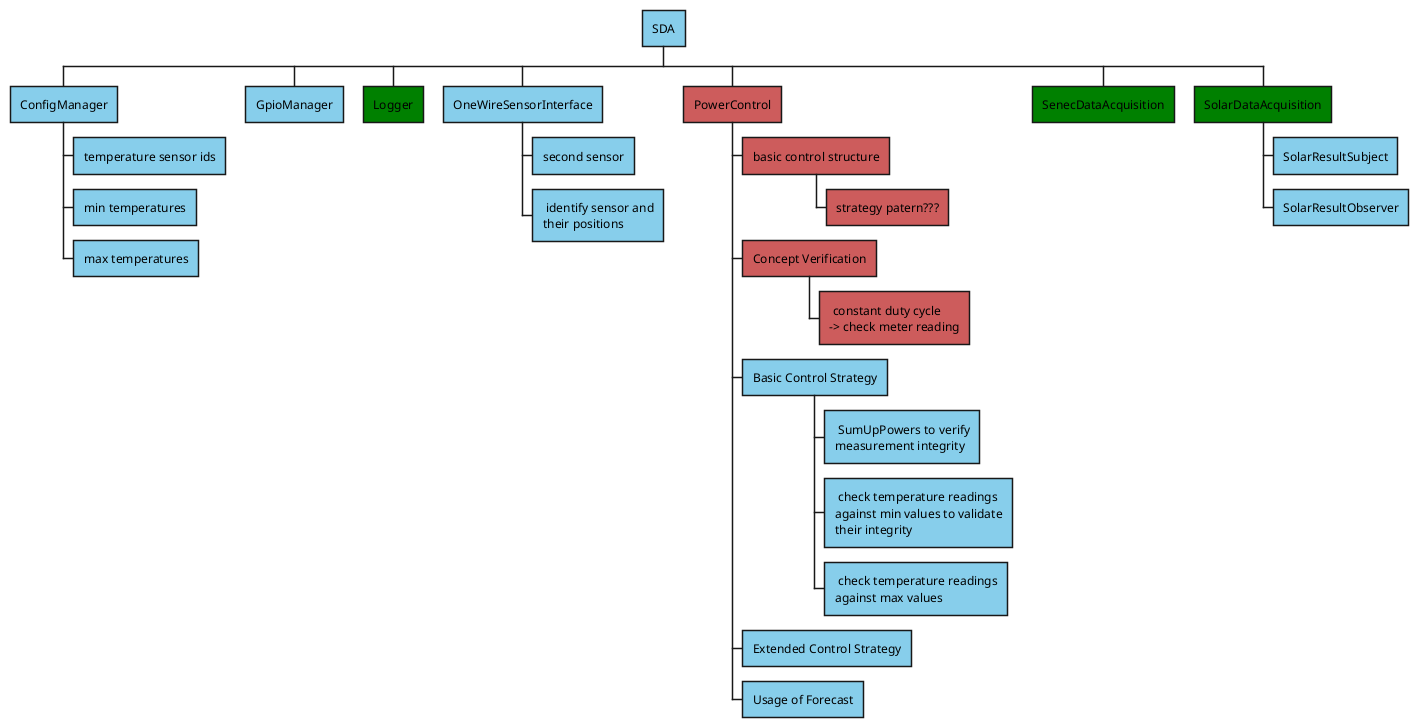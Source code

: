 @startwbs
*[#SkyBlue] SDA
**[#SkyBlue] ConfigManager
***[#SkyBlue] temperature sensor ids
***[#SkyBlue] min temperatures
***[#SkyBlue] max temperatures
**[#SkyBlue] GpioManager
**[#Green] Logger
**[#SkyBlue] OneWireSensorInterface
***[#SkyBlue] second sensor
***[#SkyBlue]: identify sensor and
their positions;
**[#IndianRed] PowerControl
***[#IndianRed] basic control structure
****[#IndianRed] strategy patern???
***[#IndianRed] Concept Verification
****[#IndianRed]: constant duty cycle
-> check meter reading;
***[#SkyBlue] Basic Control Strategy
****[#SkyBlue]: SumUpPowers to verify
measurement integrity;
****[#SkyBlue]: check temperature readings
against min values to validate
their integrity;
****[#SkyBlue]: check temperature readings
against max values;
***[#SkyBlue] Extended Control Strategy
***[#SkyBlue] Usage of Forecast
**[#Green] SenecDataAcquisition
**[#Green] SolarDataAcquisition
***[#SkyBlue] SolarResultSubject
***[#SkyBlue] SolarResultObserver

@endwbs